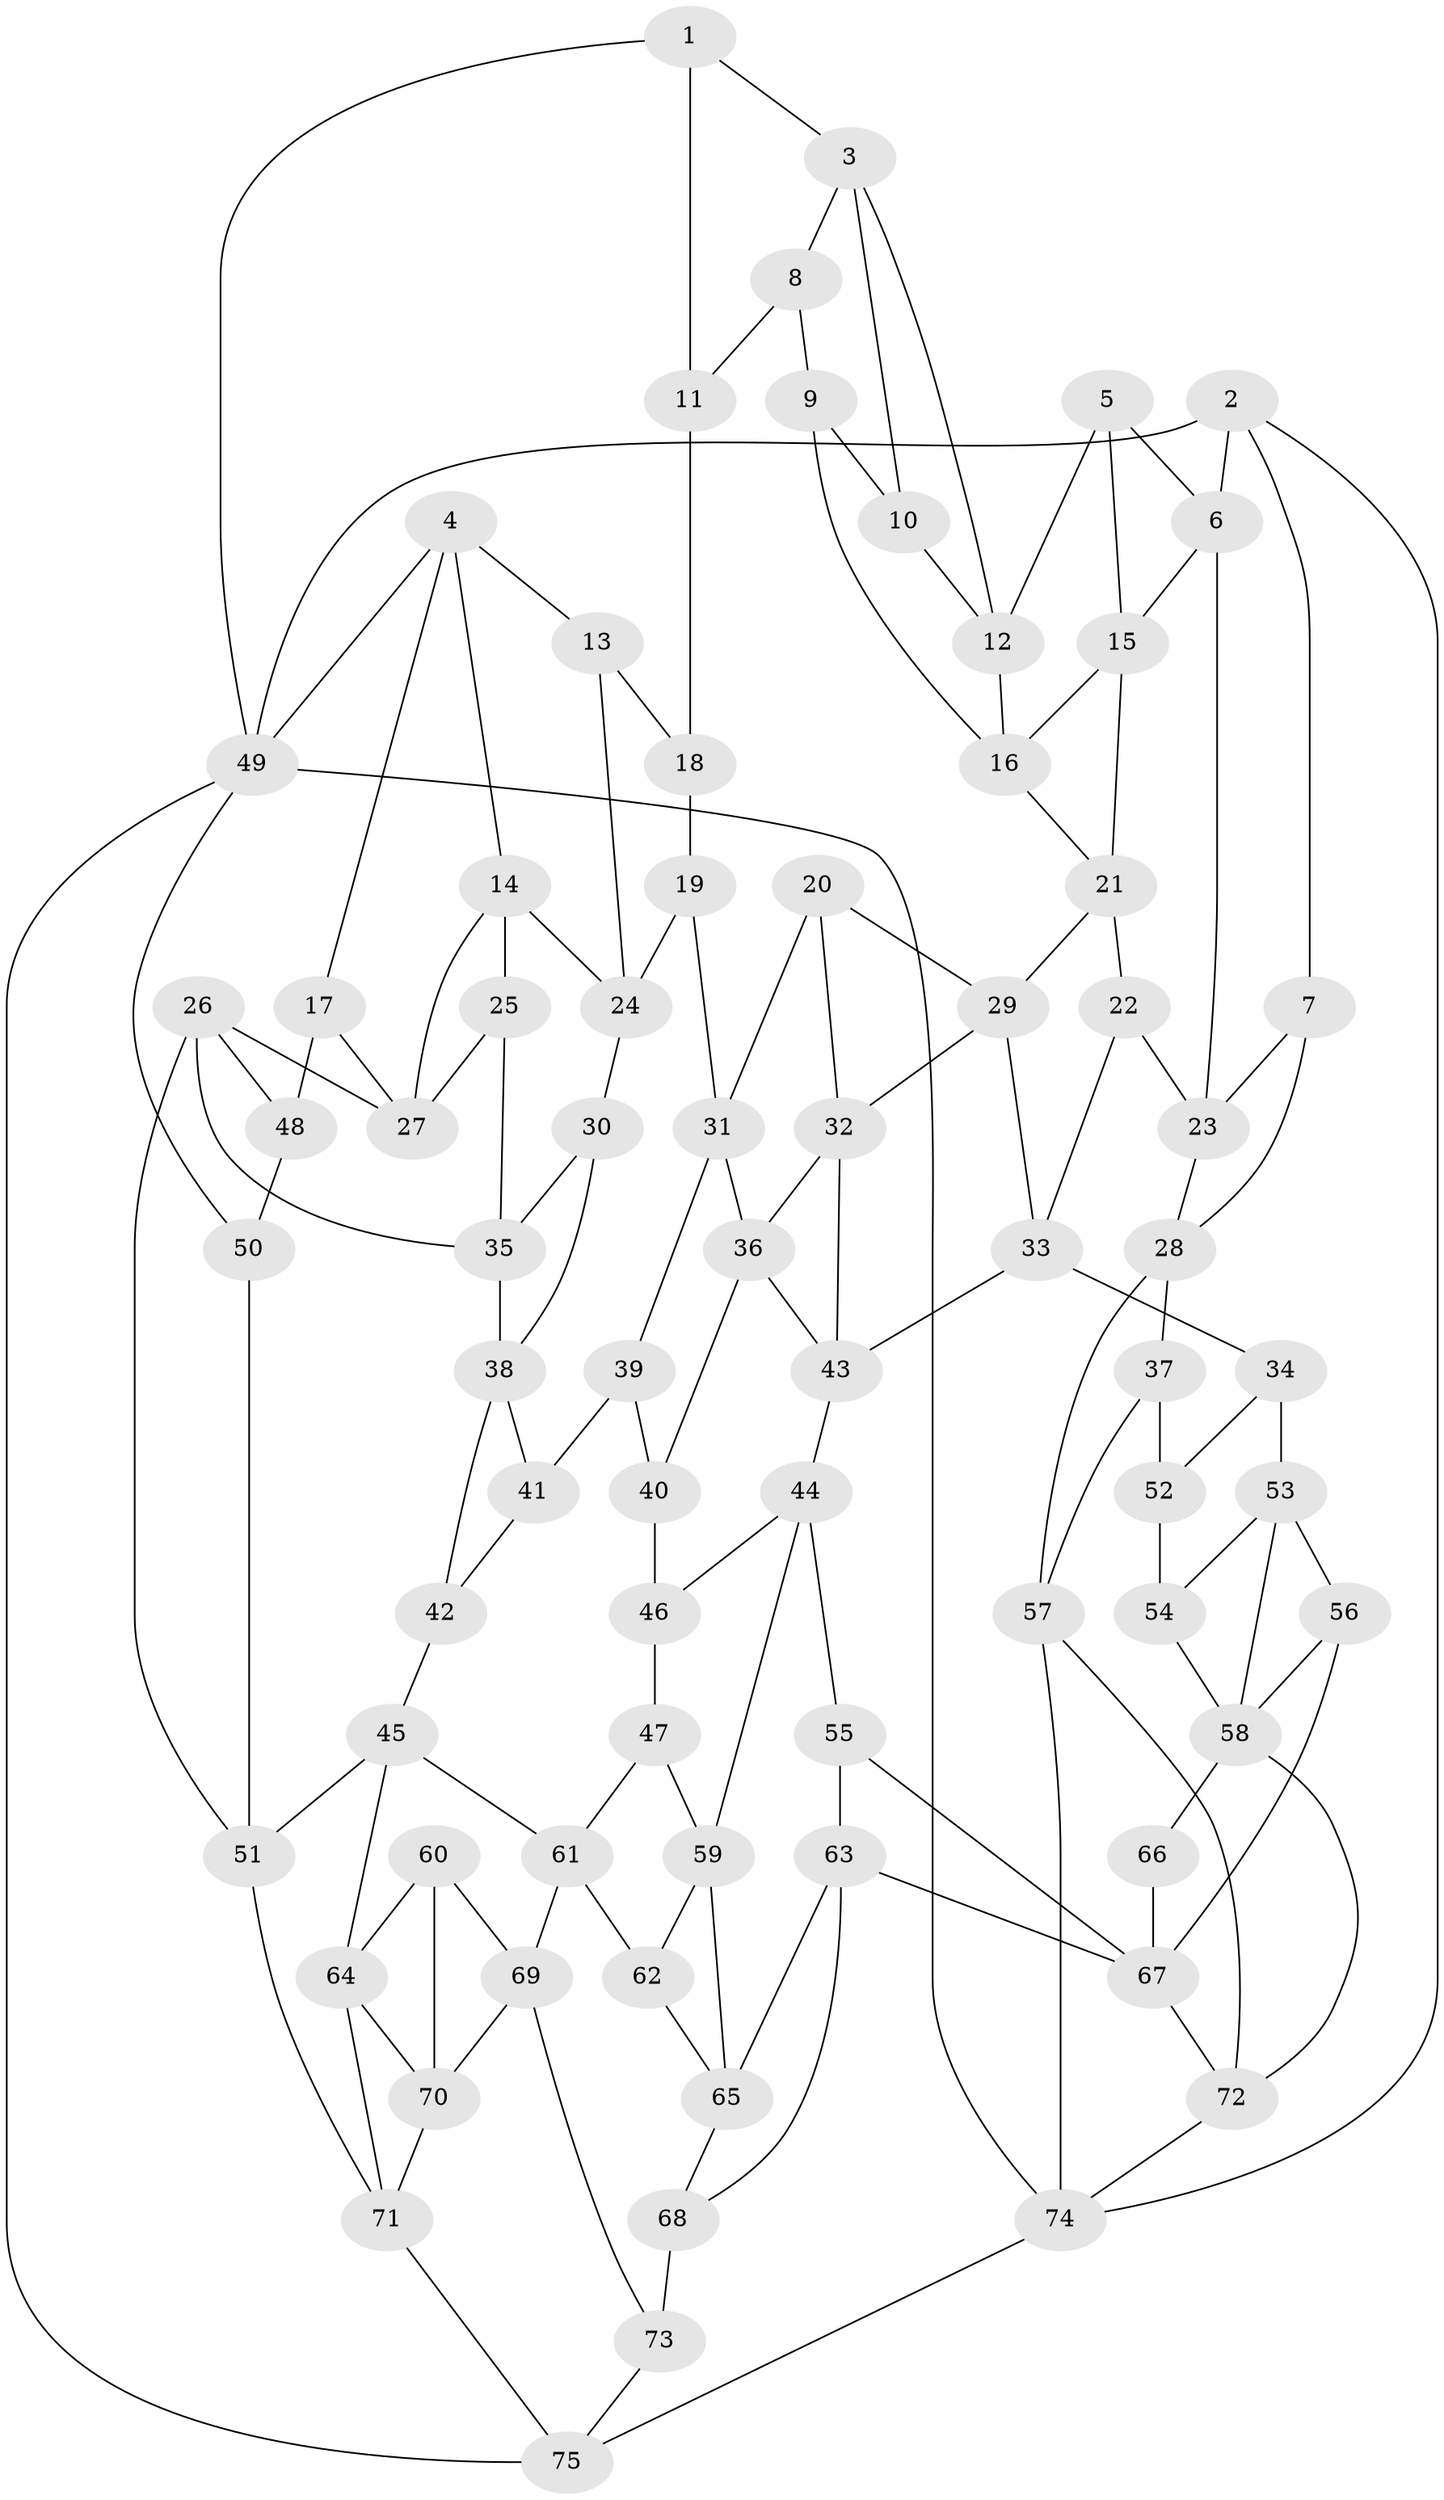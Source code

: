 // original degree distribution, {3: 0.02666666666666667, 5: 0.5333333333333333, 6: 0.22666666666666666, 4: 0.21333333333333335}
// Generated by graph-tools (version 1.1) at 2025/03/03/09/25 03:03:21]
// undirected, 75 vertices, 135 edges
graph export_dot {
graph [start="1"]
  node [color=gray90,style=filled];
  1;
  2;
  3;
  4;
  5;
  6;
  7;
  8;
  9;
  10;
  11;
  12;
  13;
  14;
  15;
  16;
  17;
  18;
  19;
  20;
  21;
  22;
  23;
  24;
  25;
  26;
  27;
  28;
  29;
  30;
  31;
  32;
  33;
  34;
  35;
  36;
  37;
  38;
  39;
  40;
  41;
  42;
  43;
  44;
  45;
  46;
  47;
  48;
  49;
  50;
  51;
  52;
  53;
  54;
  55;
  56;
  57;
  58;
  59;
  60;
  61;
  62;
  63;
  64;
  65;
  66;
  67;
  68;
  69;
  70;
  71;
  72;
  73;
  74;
  75;
  1 -- 3 [weight=1.0];
  1 -- 11 [weight=1.0];
  1 -- 49 [weight=1.0];
  2 -- 6 [weight=1.0];
  2 -- 7 [weight=1.0];
  2 -- 49 [weight=1.0];
  2 -- 74 [weight=1.0];
  3 -- 8 [weight=1.0];
  3 -- 10 [weight=1.0];
  3 -- 12 [weight=1.0];
  4 -- 13 [weight=1.0];
  4 -- 14 [weight=1.0];
  4 -- 17 [weight=1.0];
  4 -- 49 [weight=1.0];
  5 -- 6 [weight=1.0];
  5 -- 12 [weight=2.0];
  5 -- 15 [weight=1.0];
  6 -- 15 [weight=1.0];
  6 -- 23 [weight=1.0];
  7 -- 23 [weight=1.0];
  7 -- 28 [weight=1.0];
  8 -- 9 [weight=1.0];
  8 -- 11 [weight=2.0];
  9 -- 10 [weight=1.0];
  9 -- 16 [weight=1.0];
  10 -- 12 [weight=2.0];
  11 -- 18 [weight=3.0];
  12 -- 16 [weight=1.0];
  13 -- 18 [weight=2.0];
  13 -- 24 [weight=1.0];
  14 -- 24 [weight=1.0];
  14 -- 25 [weight=1.0];
  14 -- 27 [weight=1.0];
  15 -- 16 [weight=1.0];
  15 -- 21 [weight=1.0];
  16 -- 21 [weight=1.0];
  17 -- 27 [weight=2.0];
  17 -- 48 [weight=1.0];
  18 -- 19 [weight=1.0];
  19 -- 24 [weight=1.0];
  19 -- 31 [weight=1.0];
  20 -- 29 [weight=1.0];
  20 -- 31 [weight=1.0];
  20 -- 32 [weight=1.0];
  21 -- 22 [weight=1.0];
  21 -- 29 [weight=1.0];
  22 -- 23 [weight=1.0];
  22 -- 33 [weight=1.0];
  23 -- 28 [weight=1.0];
  24 -- 30 [weight=1.0];
  25 -- 27 [weight=1.0];
  25 -- 35 [weight=1.0];
  26 -- 27 [weight=1.0];
  26 -- 35 [weight=1.0];
  26 -- 48 [weight=1.0];
  26 -- 51 [weight=1.0];
  28 -- 37 [weight=1.0];
  28 -- 57 [weight=1.0];
  29 -- 32 [weight=1.0];
  29 -- 33 [weight=1.0];
  30 -- 35 [weight=1.0];
  30 -- 38 [weight=1.0];
  31 -- 36 [weight=1.0];
  31 -- 39 [weight=1.0];
  32 -- 36 [weight=1.0];
  32 -- 43 [weight=1.0];
  33 -- 34 [weight=1.0];
  33 -- 43 [weight=1.0];
  34 -- 52 [weight=1.0];
  34 -- 53 [weight=1.0];
  35 -- 38 [weight=1.0];
  36 -- 40 [weight=1.0];
  36 -- 43 [weight=1.0];
  37 -- 52 [weight=2.0];
  37 -- 57 [weight=1.0];
  38 -- 41 [weight=1.0];
  38 -- 42 [weight=1.0];
  39 -- 40 [weight=1.0];
  39 -- 41 [weight=2.0];
  40 -- 46 [weight=2.0];
  41 -- 42 [weight=1.0];
  42 -- 45 [weight=1.0];
  43 -- 44 [weight=1.0];
  44 -- 46 [weight=1.0];
  44 -- 55 [weight=1.0];
  44 -- 59 [weight=1.0];
  45 -- 51 [weight=1.0];
  45 -- 61 [weight=1.0];
  45 -- 64 [weight=1.0];
  46 -- 47 [weight=1.0];
  47 -- 59 [weight=1.0];
  47 -- 61 [weight=1.0];
  48 -- 50 [weight=1.0];
  49 -- 50 [weight=1.0];
  49 -- 74 [weight=1.0];
  49 -- 75 [weight=1.0];
  50 -- 51 [weight=1.0];
  51 -- 71 [weight=1.0];
  52 -- 54 [weight=1.0];
  53 -- 54 [weight=1.0];
  53 -- 56 [weight=1.0];
  53 -- 58 [weight=1.0];
  54 -- 58 [weight=1.0];
  55 -- 63 [weight=1.0];
  55 -- 67 [weight=1.0];
  56 -- 58 [weight=1.0];
  56 -- 67 [weight=1.0];
  57 -- 72 [weight=1.0];
  57 -- 74 [weight=1.0];
  58 -- 66 [weight=2.0];
  58 -- 72 [weight=1.0];
  59 -- 62 [weight=1.0];
  59 -- 65 [weight=1.0];
  60 -- 64 [weight=1.0];
  60 -- 69 [weight=1.0];
  60 -- 70 [weight=1.0];
  61 -- 62 [weight=1.0];
  61 -- 69 [weight=1.0];
  62 -- 65 [weight=1.0];
  63 -- 65 [weight=1.0];
  63 -- 67 [weight=1.0];
  63 -- 68 [weight=1.0];
  64 -- 70 [weight=1.0];
  64 -- 71 [weight=1.0];
  65 -- 68 [weight=1.0];
  66 -- 67 [weight=2.0];
  67 -- 72 [weight=1.0];
  68 -- 73 [weight=2.0];
  69 -- 70 [weight=1.0];
  69 -- 73 [weight=1.0];
  70 -- 71 [weight=1.0];
  71 -- 75 [weight=1.0];
  72 -- 74 [weight=1.0];
  73 -- 75 [weight=1.0];
  74 -- 75 [weight=1.0];
}
